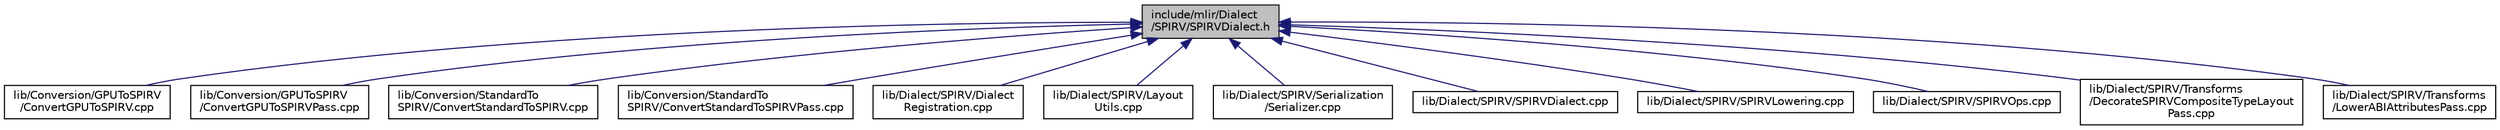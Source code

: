 digraph "include/mlir/Dialect/SPIRV/SPIRVDialect.h"
{
  bgcolor="transparent";
  edge [fontname="Helvetica",fontsize="10",labelfontname="Helvetica",labelfontsize="10"];
  node [fontname="Helvetica",fontsize="10",shape=record];
  Node36 [label="include/mlir/Dialect\l/SPIRV/SPIRVDialect.h",height=0.2,width=0.4,color="black", fillcolor="grey75", style="filled", fontcolor="black"];
  Node36 -> Node37 [dir="back",color="midnightblue",fontsize="10",style="solid",fontname="Helvetica"];
  Node37 [label="lib/Conversion/GPUToSPIRV\l/ConvertGPUToSPIRV.cpp",height=0.2,width=0.4,color="black",URL="$ConvertGPUToSPIRV_8cpp.html"];
  Node36 -> Node38 [dir="back",color="midnightblue",fontsize="10",style="solid",fontname="Helvetica"];
  Node38 [label="lib/Conversion/GPUToSPIRV\l/ConvertGPUToSPIRVPass.cpp",height=0.2,width=0.4,color="black",URL="$ConvertGPUToSPIRVPass_8cpp.html"];
  Node36 -> Node39 [dir="back",color="midnightblue",fontsize="10",style="solid",fontname="Helvetica"];
  Node39 [label="lib/Conversion/StandardTo\lSPIRV/ConvertStandardToSPIRV.cpp",height=0.2,width=0.4,color="black",URL="$ConvertStandardToSPIRV_8cpp.html"];
  Node36 -> Node40 [dir="back",color="midnightblue",fontsize="10",style="solid",fontname="Helvetica"];
  Node40 [label="lib/Conversion/StandardTo\lSPIRV/ConvertStandardToSPIRVPass.cpp",height=0.2,width=0.4,color="black",URL="$ConvertStandardToSPIRVPass_8cpp.html"];
  Node36 -> Node41 [dir="back",color="midnightblue",fontsize="10",style="solid",fontname="Helvetica"];
  Node41 [label="lib/Dialect/SPIRV/Dialect\lRegistration.cpp",height=0.2,width=0.4,color="black",URL="$SPIRV_2DialectRegistration_8cpp.html"];
  Node36 -> Node42 [dir="back",color="midnightblue",fontsize="10",style="solid",fontname="Helvetica"];
  Node42 [label="lib/Dialect/SPIRV/Layout\lUtils.cpp",height=0.2,width=0.4,color="black",URL="$LayoutUtils_8cpp.html"];
  Node36 -> Node43 [dir="back",color="midnightblue",fontsize="10",style="solid",fontname="Helvetica"];
  Node43 [label="lib/Dialect/SPIRV/Serialization\l/Serializer.cpp",height=0.2,width=0.4,color="black",URL="$Serializer_8cpp.html"];
  Node36 -> Node44 [dir="back",color="midnightblue",fontsize="10",style="solid",fontname="Helvetica"];
  Node44 [label="lib/Dialect/SPIRV/SPIRVDialect.cpp",height=0.2,width=0.4,color="black",URL="$SPIRVDialect_8cpp.html"];
  Node36 -> Node45 [dir="back",color="midnightblue",fontsize="10",style="solid",fontname="Helvetica"];
  Node45 [label="lib/Dialect/SPIRV/SPIRVLowering.cpp",height=0.2,width=0.4,color="black",URL="$SPIRVLowering_8cpp.html"];
  Node36 -> Node46 [dir="back",color="midnightblue",fontsize="10",style="solid",fontname="Helvetica"];
  Node46 [label="lib/Dialect/SPIRV/SPIRVOps.cpp",height=0.2,width=0.4,color="black",URL="$SPIRVOps_8cpp.html"];
  Node36 -> Node47 [dir="back",color="midnightblue",fontsize="10",style="solid",fontname="Helvetica"];
  Node47 [label="lib/Dialect/SPIRV/Transforms\l/DecorateSPIRVCompositeTypeLayout\lPass.cpp",height=0.2,width=0.4,color="black",URL="$DecorateSPIRVCompositeTypeLayoutPass_8cpp.html"];
  Node36 -> Node48 [dir="back",color="midnightblue",fontsize="10",style="solid",fontname="Helvetica"];
  Node48 [label="lib/Dialect/SPIRV/Transforms\l/LowerABIAttributesPass.cpp",height=0.2,width=0.4,color="black",URL="$LowerABIAttributesPass_8cpp.html"];
}
